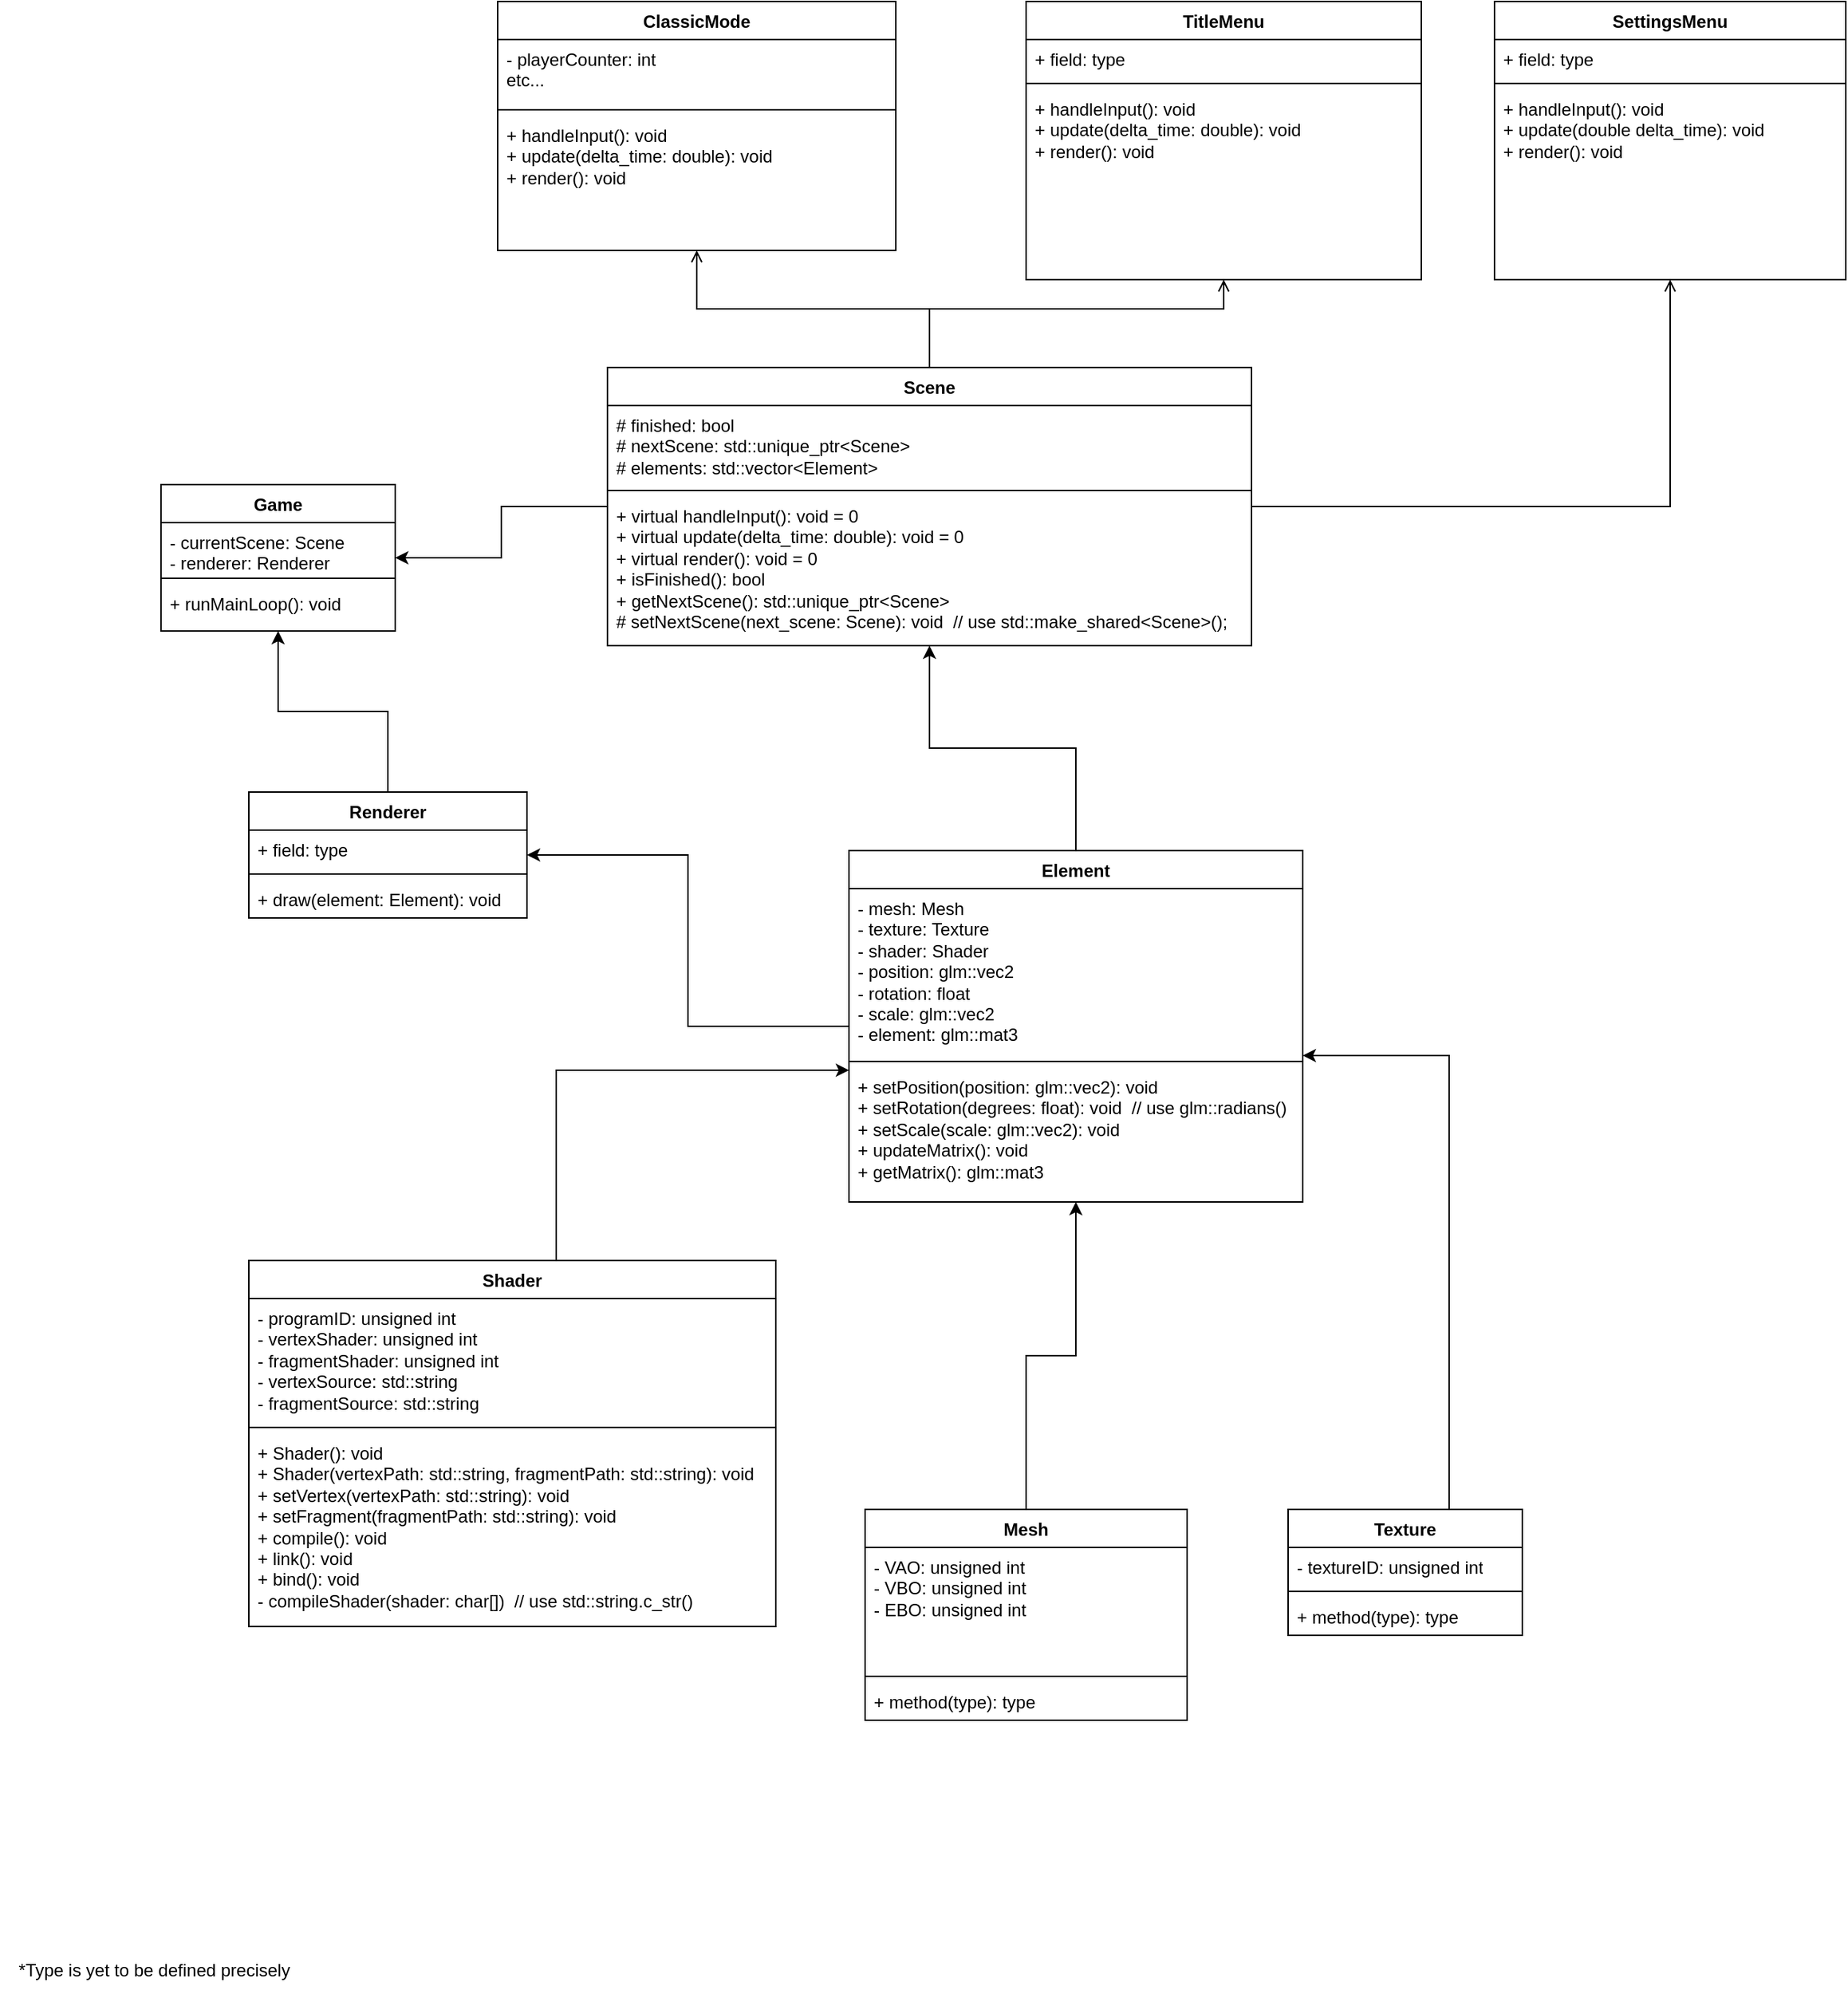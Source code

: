 <mxfile version="28.2.5">
  <diagram name="Page-1" id="FGV6vgqSfoxWxaIOB1Dc">
    <mxGraphModel dx="836" dy="515" grid="1" gridSize="10" guides="1" tooltips="1" connect="1" arrows="1" fold="1" page="1" pageScale="2" pageWidth="850" pageHeight="1100" math="0" shadow="0">
      <root>
        <mxCell id="0" />
        <mxCell id="1" parent="0" />
        <mxCell id="nAhd79f9uSj6KgLun1zn-24" style="edgeStyle=orthogonalEdgeStyle;rounded=0;orthogonalLoop=1;jettySize=auto;html=1;" parent="1" source="0-tj1WhlATv3brFM4E0G-2" target="nAhd79f9uSj6KgLun1zn-31" edge="1">
          <mxGeometry relative="1" as="geometry">
            <mxPoint x="550.0" y="417" as="sourcePoint" />
          </mxGeometry>
        </mxCell>
        <mxCell id="nAhd79f9uSj6KgLun1zn-25" style="edgeStyle=orthogonalEdgeStyle;rounded=0;orthogonalLoop=1;jettySize=auto;html=1;endArrow=open;endFill=0;" parent="1" source="0-tj1WhlATv3brFM4E0G-2" target="nAhd79f9uSj6KgLun1zn-35" edge="1">
          <mxGeometry relative="1" as="geometry">
            <mxPoint x="860.0" y="417" as="sourcePoint" />
            <Array as="points">
              <mxPoint x="785" y="260" />
              <mxPoint x="986" y="260" />
            </Array>
          </mxGeometry>
        </mxCell>
        <mxCell id="nAhd79f9uSj6KgLun1zn-26" style="edgeStyle=orthogonalEdgeStyle;rounded=0;orthogonalLoop=1;jettySize=auto;html=1;endArrow=open;endFill=0;" parent="1" source="0-tj1WhlATv3brFM4E0G-2" target="nAhd79f9uSj6KgLun1zn-39" edge="1">
          <mxGeometry relative="1" as="geometry">
            <mxPoint x="705.0" y="434" as="sourcePoint" />
          </mxGeometry>
        </mxCell>
        <mxCell id="nAhd79f9uSj6KgLun1zn-27" style="edgeStyle=orthogonalEdgeStyle;rounded=0;orthogonalLoop=1;jettySize=auto;html=1;endArrow=open;endFill=0;" parent="1" source="0-tj1WhlATv3brFM4E0G-2" target="nAhd79f9uSj6KgLun1zn-43" edge="1">
          <mxGeometry relative="1" as="geometry">
            <mxPoint x="860.0" y="417" as="sourcePoint" />
          </mxGeometry>
        </mxCell>
        <mxCell id="nAhd79f9uSj6KgLun1zn-31" value="&lt;div&gt;Game&lt;/div&gt;" style="swimlane;fontStyle=1;align=center;verticalAlign=top;childLayout=stackLayout;horizontal=1;startSize=26;horizontalStack=0;resizeParent=1;resizeParentMax=0;resizeLast=0;collapsible=1;marginBottom=0;whiteSpace=wrap;html=1;" parent="1" vertex="1">
          <mxGeometry x="260" y="380" width="160" height="100" as="geometry" />
        </mxCell>
        <mxCell id="nAhd79f9uSj6KgLun1zn-32" value="- currentScene: Scene&lt;div&gt;- renderer: Renderer&lt;/div&gt;" style="text;strokeColor=none;fillColor=none;align=left;verticalAlign=top;spacingLeft=4;spacingRight=4;overflow=hidden;rotatable=0;points=[[0,0.5],[1,0.5]];portConstraint=eastwest;whiteSpace=wrap;html=1;" parent="nAhd79f9uSj6KgLun1zn-31" vertex="1">
          <mxGeometry y="26" width="160" height="34" as="geometry" />
        </mxCell>
        <mxCell id="nAhd79f9uSj6KgLun1zn-33" value="" style="line;strokeWidth=1;fillColor=none;align=left;verticalAlign=middle;spacingTop=-1;spacingLeft=3;spacingRight=3;rotatable=0;labelPosition=right;points=[];portConstraint=eastwest;strokeColor=inherit;" parent="nAhd79f9uSj6KgLun1zn-31" vertex="1">
          <mxGeometry y="60" width="160" height="8" as="geometry" />
        </mxCell>
        <mxCell id="nAhd79f9uSj6KgLun1zn-34" value="+ runMainLoop(): void" style="text;strokeColor=none;fillColor=none;align=left;verticalAlign=top;spacingLeft=4;spacingRight=4;overflow=hidden;rotatable=0;points=[[0,0.5],[1,0.5]];portConstraint=eastwest;whiteSpace=wrap;html=1;" parent="nAhd79f9uSj6KgLun1zn-31" vertex="1">
          <mxGeometry y="68" width="160" height="32" as="geometry" />
        </mxCell>
        <mxCell id="nAhd79f9uSj6KgLun1zn-35" value="TitleMenu" style="swimlane;fontStyle=1;align=center;verticalAlign=top;childLayout=stackLayout;horizontal=1;startSize=26;horizontalStack=0;resizeParent=1;resizeParentMax=0;resizeLast=0;collapsible=1;marginBottom=0;whiteSpace=wrap;html=1;" parent="1" vertex="1">
          <mxGeometry x="851" y="50" width="270" height="190" as="geometry" />
        </mxCell>
        <mxCell id="nAhd79f9uSj6KgLun1zn-36" value="+ field: type" style="text;strokeColor=none;fillColor=none;align=left;verticalAlign=top;spacingLeft=4;spacingRight=4;overflow=hidden;rotatable=0;points=[[0,0.5],[1,0.5]];portConstraint=eastwest;whiteSpace=wrap;html=1;" parent="nAhd79f9uSj6KgLun1zn-35" vertex="1">
          <mxGeometry y="26" width="270" height="26" as="geometry" />
        </mxCell>
        <mxCell id="nAhd79f9uSj6KgLun1zn-37" value="" style="line;strokeWidth=1;fillColor=none;align=left;verticalAlign=middle;spacingTop=-1;spacingLeft=3;spacingRight=3;rotatable=0;labelPosition=right;points=[];portConstraint=eastwest;strokeColor=inherit;" parent="nAhd79f9uSj6KgLun1zn-35" vertex="1">
          <mxGeometry y="52" width="270" height="8" as="geometry" />
        </mxCell>
        <mxCell id="nAhd79f9uSj6KgLun1zn-38" value="+ handleInput(): void&lt;div&gt;+ update(delta_time: double): void&lt;/div&gt;&lt;div&gt;+ render(): void&lt;/div&gt;" style="text;strokeColor=none;fillColor=none;align=left;verticalAlign=top;spacingLeft=4;spacingRight=4;overflow=hidden;rotatable=0;points=[[0,0.5],[1,0.5]];portConstraint=eastwest;whiteSpace=wrap;html=1;" parent="nAhd79f9uSj6KgLun1zn-35" vertex="1">
          <mxGeometry y="60" width="270" height="130" as="geometry" />
        </mxCell>
        <mxCell id="nAhd79f9uSj6KgLun1zn-39" value="ClassicMode" style="swimlane;fontStyle=1;align=center;verticalAlign=top;childLayout=stackLayout;horizontal=1;startSize=26;horizontalStack=0;resizeParent=1;resizeParentMax=0;resizeLast=0;collapsible=1;marginBottom=0;whiteSpace=wrap;html=1;" parent="1" vertex="1">
          <mxGeometry x="490" y="50" width="272" height="170" as="geometry" />
        </mxCell>
        <mxCell id="nAhd79f9uSj6KgLun1zn-40" value="- playerCounter: int&amp;nbsp;&lt;div&gt;etc...&lt;/div&gt;" style="text;strokeColor=none;fillColor=none;align=left;verticalAlign=top;spacingLeft=4;spacingRight=4;overflow=hidden;rotatable=0;points=[[0,0.5],[1,0.5]];portConstraint=eastwest;whiteSpace=wrap;html=1;" parent="nAhd79f9uSj6KgLun1zn-39" vertex="1">
          <mxGeometry y="26" width="272" height="44" as="geometry" />
        </mxCell>
        <mxCell id="nAhd79f9uSj6KgLun1zn-41" value="" style="line;strokeWidth=1;fillColor=none;align=left;verticalAlign=middle;spacingTop=-1;spacingLeft=3;spacingRight=3;rotatable=0;labelPosition=right;points=[];portConstraint=eastwest;strokeColor=inherit;" parent="nAhd79f9uSj6KgLun1zn-39" vertex="1">
          <mxGeometry y="70" width="272" height="8" as="geometry" />
        </mxCell>
        <mxCell id="nAhd79f9uSj6KgLun1zn-42" value="+ handleInput(): void&lt;div&gt;+ update(delta_time: double): void&lt;/div&gt;&lt;div&gt;+ render(): void&lt;br&gt;&lt;/div&gt;" style="text;strokeColor=none;fillColor=none;align=left;verticalAlign=top;spacingLeft=4;spacingRight=4;overflow=hidden;rotatable=0;points=[[0,0.5],[1,0.5]];portConstraint=eastwest;whiteSpace=wrap;html=1;" parent="nAhd79f9uSj6KgLun1zn-39" vertex="1">
          <mxGeometry y="78" width="272" height="92" as="geometry" />
        </mxCell>
        <mxCell id="nAhd79f9uSj6KgLun1zn-43" value="SettingsMenu" style="swimlane;fontStyle=1;align=center;verticalAlign=top;childLayout=stackLayout;horizontal=1;startSize=26;horizontalStack=0;resizeParent=1;resizeParentMax=0;resizeLast=0;collapsible=1;marginBottom=0;whiteSpace=wrap;html=1;" parent="1" vertex="1">
          <mxGeometry x="1171" y="50" width="240" height="190" as="geometry" />
        </mxCell>
        <mxCell id="nAhd79f9uSj6KgLun1zn-44" value="+ field: type" style="text;strokeColor=none;fillColor=none;align=left;verticalAlign=top;spacingLeft=4;spacingRight=4;overflow=hidden;rotatable=0;points=[[0,0.5],[1,0.5]];portConstraint=eastwest;whiteSpace=wrap;html=1;" parent="nAhd79f9uSj6KgLun1zn-43" vertex="1">
          <mxGeometry y="26" width="240" height="26" as="geometry" />
        </mxCell>
        <mxCell id="nAhd79f9uSj6KgLun1zn-45" value="" style="line;strokeWidth=1;fillColor=none;align=left;verticalAlign=middle;spacingTop=-1;spacingLeft=3;spacingRight=3;rotatable=0;labelPosition=right;points=[];portConstraint=eastwest;strokeColor=inherit;" parent="nAhd79f9uSj6KgLun1zn-43" vertex="1">
          <mxGeometry y="52" width="240" height="8" as="geometry" />
        </mxCell>
        <mxCell id="nAhd79f9uSj6KgLun1zn-46" value="+ handleInput(): void&lt;div&gt;+ update(double delta_time): void&lt;/div&gt;&lt;div&gt;+ render(): void&lt;/div&gt;" style="text;strokeColor=none;fillColor=none;align=left;verticalAlign=top;spacingLeft=4;spacingRight=4;overflow=hidden;rotatable=0;points=[[0,0.5],[1,0.5]];portConstraint=eastwest;whiteSpace=wrap;html=1;" parent="nAhd79f9uSj6KgLun1zn-43" vertex="1">
          <mxGeometry y="60" width="240" height="130" as="geometry" />
        </mxCell>
        <mxCell id="XD_9YJwZ4juTtrg6oqWc-16" style="edgeStyle=orthogonalEdgeStyle;rounded=0;orthogonalLoop=1;jettySize=auto;html=1;" parent="1" source="T8Ft-jYD-zRcywxO-IXU-1" target="XD_9YJwZ4juTtrg6oqWc-12" edge="1">
          <mxGeometry relative="1" as="geometry">
            <Array as="points">
              <mxPoint x="530" y="780" />
            </Array>
          </mxGeometry>
        </mxCell>
        <mxCell id="T8Ft-jYD-zRcywxO-IXU-1" value="Shader&lt;div&gt;&lt;br&gt;&lt;/div&gt;" style="swimlane;fontStyle=1;align=center;verticalAlign=top;childLayout=stackLayout;horizontal=1;startSize=26;horizontalStack=0;resizeParent=1;resizeParentMax=0;resizeLast=0;collapsible=1;marginBottom=0;whiteSpace=wrap;html=1;" parent="1" vertex="1">
          <mxGeometry x="320" y="910" width="360" height="250" as="geometry" />
        </mxCell>
        <mxCell id="T8Ft-jYD-zRcywxO-IXU-2" value="&lt;div&gt;- programID: unsigned int&lt;/div&gt;&lt;div&gt;- vertexShader: unsigned int&lt;/div&gt;&lt;div&gt;- fragmentShader: unsigned int&lt;/div&gt;- vertexSource: std::string&lt;div&gt;- fragmentSource: std::string&lt;/div&gt;" style="text;strokeColor=none;fillColor=none;align=left;verticalAlign=top;spacingLeft=4;spacingRight=4;overflow=hidden;rotatable=0;points=[[0,0.5],[1,0.5]];portConstraint=eastwest;whiteSpace=wrap;html=1;" parent="T8Ft-jYD-zRcywxO-IXU-1" vertex="1">
          <mxGeometry y="26" width="360" height="84" as="geometry" />
        </mxCell>
        <mxCell id="T8Ft-jYD-zRcywxO-IXU-3" value="" style="line;strokeWidth=1;fillColor=none;align=left;verticalAlign=middle;spacingTop=-1;spacingLeft=3;spacingRight=3;rotatable=0;labelPosition=right;points=[];portConstraint=eastwest;strokeColor=inherit;" parent="T8Ft-jYD-zRcywxO-IXU-1" vertex="1">
          <mxGeometry y="110" width="360" height="8" as="geometry" />
        </mxCell>
        <mxCell id="T8Ft-jYD-zRcywxO-IXU-4" value="+ Shader(): void&lt;div&gt;+ Shader(vertexPath: std::string, fragmentPath: std::string): void&lt;/div&gt;&lt;div&gt;+ setVertex(vertexPath: std::string): void&lt;/div&gt;&lt;div&gt;+ setFragment(fragmentPath: std::string): void&lt;/div&gt;&lt;div&gt;+ compile(): void&lt;/div&gt;&lt;div&gt;+ link(): void&lt;/div&gt;&lt;div&gt;+ bind(): void&lt;/div&gt;&lt;div&gt;- compileShader(shader: char[])&amp;nbsp; // use std::string.c_str()&lt;/div&gt;" style="text;strokeColor=none;fillColor=none;align=left;verticalAlign=top;spacingLeft=4;spacingRight=4;overflow=hidden;rotatable=0;points=[[0,0.5],[1,0.5]];portConstraint=eastwest;whiteSpace=wrap;html=1;" parent="T8Ft-jYD-zRcywxO-IXU-1" vertex="1">
          <mxGeometry y="118" width="360" height="132" as="geometry" />
        </mxCell>
        <mxCell id="0-tj1WhlATv3brFM4E0G-1" value="*Type is yet to be defined precisely" style="text;html=1;align=center;verticalAlign=middle;resizable=0;points=[];autosize=1;strokeColor=none;fillColor=none;" parent="1" vertex="1">
          <mxGeometry x="150" y="1380" width="210" height="30" as="geometry" />
        </mxCell>
        <mxCell id="0-tj1WhlATv3brFM4E0G-2" value="Scene" style="swimlane;fontStyle=1;align=center;verticalAlign=top;childLayout=stackLayout;horizontal=1;startSize=26;horizontalStack=0;resizeParent=1;resizeParentMax=0;resizeLast=0;collapsible=1;marginBottom=0;whiteSpace=wrap;html=1;" parent="1" vertex="1">
          <mxGeometry x="565" y="300" width="440" height="190" as="geometry" />
        </mxCell>
        <mxCell id="0-tj1WhlATv3brFM4E0G-3" value="# finished: bool&lt;div&gt;# nextScene: std::unique_ptr&amp;lt;Scene&amp;gt;&lt;/div&gt;&lt;div&gt;# elements: std::vector&amp;lt;Element&amp;gt;&lt;/div&gt;" style="text;strokeColor=none;fillColor=none;align=left;verticalAlign=top;spacingLeft=4;spacingRight=4;overflow=hidden;rotatable=0;points=[[0,0.5],[1,0.5]];portConstraint=eastwest;whiteSpace=wrap;html=1;" parent="0-tj1WhlATv3brFM4E0G-2" vertex="1">
          <mxGeometry y="26" width="440" height="54" as="geometry" />
        </mxCell>
        <mxCell id="0-tj1WhlATv3brFM4E0G-4" value="" style="line;strokeWidth=1;fillColor=none;align=left;verticalAlign=middle;spacingTop=-1;spacingLeft=3;spacingRight=3;rotatable=0;labelPosition=right;points=[];portConstraint=eastwest;strokeColor=inherit;" parent="0-tj1WhlATv3brFM4E0G-2" vertex="1">
          <mxGeometry y="80" width="440" height="8" as="geometry" />
        </mxCell>
        <mxCell id="0-tj1WhlATv3brFM4E0G-5" value="+ virtual handleInput(): void = 0&lt;div&gt;+ virtual update(delta_time: double): void = 0&lt;/div&gt;&lt;div&gt;+ virtual render(): void = 0&lt;/div&gt;&lt;div&gt;+ isFinished(): bool&lt;/div&gt;&lt;div&gt;+ getNextScene(): std::unique_ptr&amp;lt;Scene&amp;gt;&lt;/div&gt;&lt;div&gt;# setNextScene(next_scene: Scene): void&amp;nbsp; // use std::make_shared&amp;lt;Scene&amp;gt;();&lt;/div&gt;" style="text;strokeColor=none;fillColor=none;align=left;verticalAlign=top;spacingLeft=4;spacingRight=4;overflow=hidden;rotatable=0;points=[[0,0.5],[1,0.5]];portConstraint=eastwest;whiteSpace=wrap;html=1;" parent="0-tj1WhlATv3brFM4E0G-2" vertex="1">
          <mxGeometry y="88" width="440" height="102" as="geometry" />
        </mxCell>
        <mxCell id="XD_9YJwZ4juTtrg6oqWc-17" style="edgeStyle=orthogonalEdgeStyle;rounded=0;orthogonalLoop=1;jettySize=auto;html=1;" parent="1" source="XD_9YJwZ4juTtrg6oqWc-3" target="XD_9YJwZ4juTtrg6oqWc-12" edge="1">
          <mxGeometry relative="1" as="geometry" />
        </mxCell>
        <mxCell id="XD_9YJwZ4juTtrg6oqWc-3" value="Mesh" style="swimlane;fontStyle=1;align=center;verticalAlign=top;childLayout=stackLayout;horizontal=1;startSize=26;horizontalStack=0;resizeParent=1;resizeParentMax=0;resizeLast=0;collapsible=1;marginBottom=0;whiteSpace=wrap;html=1;" parent="1" vertex="1">
          <mxGeometry x="741" y="1080" width="220" height="144" as="geometry" />
        </mxCell>
        <mxCell id="XD_9YJwZ4juTtrg6oqWc-4" value="&lt;div&gt;&lt;span style=&quot;background-color: transparent; color: light-dark(rgb(0, 0, 0), rgb(255, 255, 255));&quot;&gt;- VAO: unsigned int&lt;/span&gt;&lt;/div&gt;- VBO: unsigned int&lt;div&gt;- EBO: unsigned int&lt;/div&gt;" style="text;strokeColor=none;fillColor=none;align=left;verticalAlign=top;spacingLeft=4;spacingRight=4;overflow=hidden;rotatable=0;points=[[0,0.5],[1,0.5]];portConstraint=eastwest;whiteSpace=wrap;html=1;" parent="XD_9YJwZ4juTtrg6oqWc-3" vertex="1">
          <mxGeometry y="26" width="220" height="84" as="geometry" />
        </mxCell>
        <mxCell id="XD_9YJwZ4juTtrg6oqWc-5" value="" style="line;strokeWidth=1;fillColor=none;align=left;verticalAlign=middle;spacingTop=-1;spacingLeft=3;spacingRight=3;rotatable=0;labelPosition=right;points=[];portConstraint=eastwest;strokeColor=inherit;" parent="XD_9YJwZ4juTtrg6oqWc-3" vertex="1">
          <mxGeometry y="110" width="220" height="8" as="geometry" />
        </mxCell>
        <mxCell id="XD_9YJwZ4juTtrg6oqWc-6" value="+ method(type): type" style="text;strokeColor=none;fillColor=none;align=left;verticalAlign=top;spacingLeft=4;spacingRight=4;overflow=hidden;rotatable=0;points=[[0,0.5],[1,0.5]];portConstraint=eastwest;whiteSpace=wrap;html=1;" parent="XD_9YJwZ4juTtrg6oqWc-3" vertex="1">
          <mxGeometry y="118" width="220" height="26" as="geometry" />
        </mxCell>
        <mxCell id="XD_9YJwZ4juTtrg6oqWc-18" style="edgeStyle=orthogonalEdgeStyle;rounded=0;orthogonalLoop=1;jettySize=auto;html=1;" parent="1" source="XD_9YJwZ4juTtrg6oqWc-8" target="XD_9YJwZ4juTtrg6oqWc-12" edge="1">
          <mxGeometry relative="1" as="geometry">
            <Array as="points">
              <mxPoint x="1140" y="770" />
            </Array>
          </mxGeometry>
        </mxCell>
        <mxCell id="XD_9YJwZ4juTtrg6oqWc-8" value="Texture" style="swimlane;fontStyle=1;align=center;verticalAlign=top;childLayout=stackLayout;horizontal=1;startSize=26;horizontalStack=0;resizeParent=1;resizeParentMax=0;resizeLast=0;collapsible=1;marginBottom=0;whiteSpace=wrap;html=1;" parent="1" vertex="1">
          <mxGeometry x="1030" y="1080" width="160" height="86" as="geometry" />
        </mxCell>
        <mxCell id="XD_9YJwZ4juTtrg6oqWc-9" value="- textureID: unsigned int" style="text;strokeColor=none;fillColor=none;align=left;verticalAlign=top;spacingLeft=4;spacingRight=4;overflow=hidden;rotatable=0;points=[[0,0.5],[1,0.5]];portConstraint=eastwest;whiteSpace=wrap;html=1;" parent="XD_9YJwZ4juTtrg6oqWc-8" vertex="1">
          <mxGeometry y="26" width="160" height="26" as="geometry" />
        </mxCell>
        <mxCell id="XD_9YJwZ4juTtrg6oqWc-10" value="" style="line;strokeWidth=1;fillColor=none;align=left;verticalAlign=middle;spacingTop=-1;spacingLeft=3;spacingRight=3;rotatable=0;labelPosition=right;points=[];portConstraint=eastwest;strokeColor=inherit;" parent="XD_9YJwZ4juTtrg6oqWc-8" vertex="1">
          <mxGeometry y="52" width="160" height="8" as="geometry" />
        </mxCell>
        <mxCell id="XD_9YJwZ4juTtrg6oqWc-11" value="+ method(type): type" style="text;strokeColor=none;fillColor=none;align=left;verticalAlign=top;spacingLeft=4;spacingRight=4;overflow=hidden;rotatable=0;points=[[0,0.5],[1,0.5]];portConstraint=eastwest;whiteSpace=wrap;html=1;" parent="XD_9YJwZ4juTtrg6oqWc-8" vertex="1">
          <mxGeometry y="60" width="160" height="26" as="geometry" />
        </mxCell>
        <mxCell id="swjtOTRfwsPQYgL70EdY-2" style="edgeStyle=orthogonalEdgeStyle;rounded=0;orthogonalLoop=1;jettySize=auto;html=1;" parent="1" source="XD_9YJwZ4juTtrg6oqWc-12" target="0-tj1WhlATv3brFM4E0G-2" edge="1">
          <mxGeometry relative="1" as="geometry" />
        </mxCell>
        <mxCell id="swjtOTRfwsPQYgL70EdY-6" style="edgeStyle=orthogonalEdgeStyle;rounded=0;orthogonalLoop=1;jettySize=auto;html=1;" parent="1" source="XD_9YJwZ4juTtrg6oqWc-12" target="XD_9YJwZ4juTtrg6oqWc-19" edge="1">
          <mxGeometry relative="1" as="geometry" />
        </mxCell>
        <mxCell id="XD_9YJwZ4juTtrg6oqWc-12" value="Element" style="swimlane;fontStyle=1;align=center;verticalAlign=top;childLayout=stackLayout;horizontal=1;startSize=26;horizontalStack=0;resizeParent=1;resizeParentMax=0;resizeLast=0;collapsible=1;marginBottom=0;whiteSpace=wrap;html=1;" parent="1" vertex="1">
          <mxGeometry x="730" y="630" width="310" height="240" as="geometry" />
        </mxCell>
        <mxCell id="XD_9YJwZ4juTtrg6oqWc-13" value="- mesh: Mesh&lt;div&gt;- texture: Texture&lt;/div&gt;&lt;div&gt;- shader: Shader&lt;/div&gt;&lt;div&gt;- position: glm::vec2&lt;/div&gt;&lt;div&gt;- rotation: float&amp;nbsp;&amp;nbsp;&lt;/div&gt;&lt;div&gt;- scale: glm::vec2&lt;/div&gt;&lt;div&gt;- element: glm::mat3&lt;/div&gt;" style="text;strokeColor=none;fillColor=none;align=left;verticalAlign=top;spacingLeft=4;spacingRight=4;overflow=hidden;rotatable=0;points=[[0,0.5],[1,0.5]];portConstraint=eastwest;whiteSpace=wrap;html=1;" parent="XD_9YJwZ4juTtrg6oqWc-12" vertex="1">
          <mxGeometry y="26" width="310" height="114" as="geometry" />
        </mxCell>
        <mxCell id="XD_9YJwZ4juTtrg6oqWc-14" value="" style="line;strokeWidth=1;fillColor=none;align=left;verticalAlign=middle;spacingTop=-1;spacingLeft=3;spacingRight=3;rotatable=0;labelPosition=right;points=[];portConstraint=eastwest;strokeColor=inherit;" parent="XD_9YJwZ4juTtrg6oqWc-12" vertex="1">
          <mxGeometry y="140" width="310" height="8" as="geometry" />
        </mxCell>
        <mxCell id="XD_9YJwZ4juTtrg6oqWc-15" value="&lt;div&gt;&lt;span style=&quot;background-color: transparent; color: light-dark(rgb(0, 0, 0), rgb(255, 255, 255));&quot;&gt;+ setPosition(position: glm::vec2): void&lt;/span&gt;&lt;/div&gt;&lt;div&gt;+ setRotation(degrees: float): void&amp;nbsp;&amp;nbsp;&lt;span style=&quot;background-color: transparent; color: light-dark(rgb(0, 0, 0), rgb(255, 255, 255));&quot;&gt;// use glm::radians()&lt;/span&gt;&lt;/div&gt;&lt;div&gt;+ setScale(scale: glm::vec2): void&lt;/div&gt;+ updateMatrix(): void&lt;div&gt;+ getMatrix(): glm::mat3&lt;/div&gt;" style="text;strokeColor=none;fillColor=none;align=left;verticalAlign=top;spacingLeft=4;spacingRight=4;overflow=hidden;rotatable=0;points=[[0,0.5],[1,0.5]];portConstraint=eastwest;whiteSpace=wrap;html=1;" parent="XD_9YJwZ4juTtrg6oqWc-12" vertex="1">
          <mxGeometry y="148" width="310" height="92" as="geometry" />
        </mxCell>
        <mxCell id="4OJZKJGqhobgsFXIjQHi-1" style="edgeStyle=orthogonalEdgeStyle;rounded=0;orthogonalLoop=1;jettySize=auto;html=1;" edge="1" parent="1" source="XD_9YJwZ4juTtrg6oqWc-19" target="nAhd79f9uSj6KgLun1zn-31">
          <mxGeometry relative="1" as="geometry" />
        </mxCell>
        <mxCell id="XD_9YJwZ4juTtrg6oqWc-19" value="Renderer" style="swimlane;fontStyle=1;align=center;verticalAlign=top;childLayout=stackLayout;horizontal=1;startSize=26;horizontalStack=0;resizeParent=1;resizeParentMax=0;resizeLast=0;collapsible=1;marginBottom=0;whiteSpace=wrap;html=1;" parent="1" vertex="1">
          <mxGeometry x="320" y="590" width="190" height="86" as="geometry" />
        </mxCell>
        <mxCell id="XD_9YJwZ4juTtrg6oqWc-20" value="+ field: type" style="text;strokeColor=none;fillColor=none;align=left;verticalAlign=top;spacingLeft=4;spacingRight=4;overflow=hidden;rotatable=0;points=[[0,0.5],[1,0.5]];portConstraint=eastwest;whiteSpace=wrap;html=1;" parent="XD_9YJwZ4juTtrg6oqWc-19" vertex="1">
          <mxGeometry y="26" width="190" height="26" as="geometry" />
        </mxCell>
        <mxCell id="XD_9YJwZ4juTtrg6oqWc-21" value="" style="line;strokeWidth=1;fillColor=none;align=left;verticalAlign=middle;spacingTop=-1;spacingLeft=3;spacingRight=3;rotatable=0;labelPosition=right;points=[];portConstraint=eastwest;strokeColor=inherit;" parent="XD_9YJwZ4juTtrg6oqWc-19" vertex="1">
          <mxGeometry y="52" width="190" height="8" as="geometry" />
        </mxCell>
        <mxCell id="XD_9YJwZ4juTtrg6oqWc-22" value="+ draw(element: Element): void" style="text;strokeColor=none;fillColor=none;align=left;verticalAlign=top;spacingLeft=4;spacingRight=4;overflow=hidden;rotatable=0;points=[[0,0.5],[1,0.5]];portConstraint=eastwest;whiteSpace=wrap;html=1;" parent="XD_9YJwZ4juTtrg6oqWc-19" vertex="1">
          <mxGeometry y="60" width="190" height="26" as="geometry" />
        </mxCell>
      </root>
    </mxGraphModel>
  </diagram>
</mxfile>
